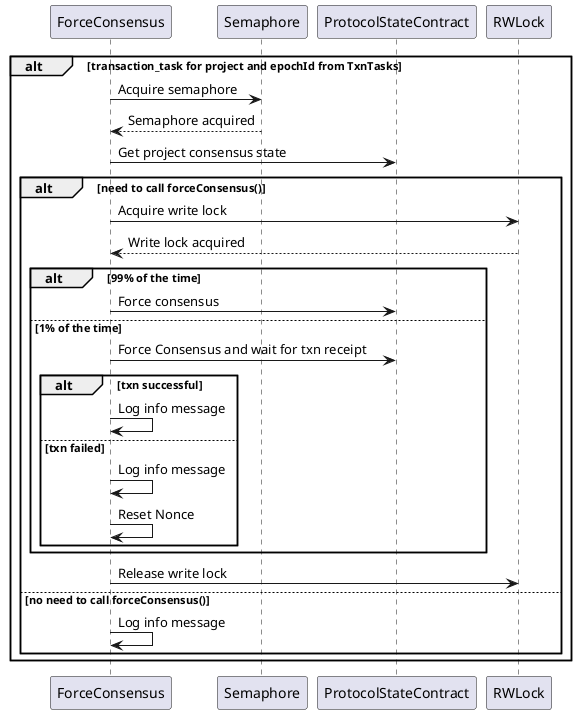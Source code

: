 @startuml

alt transaction_task for project and epochId from TxnTasks
        ForceConsensus -> Semaphore : Acquire semaphore
        Semaphore --> ForceConsensus : Semaphore acquired

        ForceConsensus -> ProtocolStateContract : Get project consensus state
        alt need to call forceConsensus()

            ForceConsensus -> RWLock : Acquire write lock
            RWLock --> ForceConsensus : Write lock acquired

            alt 99% of the time
                ForceConsensus -> ProtocolStateContract : Force consensus

            else 1% of the time
                ForceConsensus -> ProtocolStateContract : Force Consensus and wait for txn receipt
                alt txn successful
                    ForceConsensus -> ForceConsensus : Log info message
                else txn failed
                    ForceConsensus -> ForceConsensus : Log info message
                    ForceConsensus -> ForceConsensus : Reset Nonce
                end
            end

            ForceConsensus -> RWLock : Release write lock

        else no need to call forceConsensus()

            ForceConsensus -> ForceConsensus : Log info message
        end
end
@enduml
